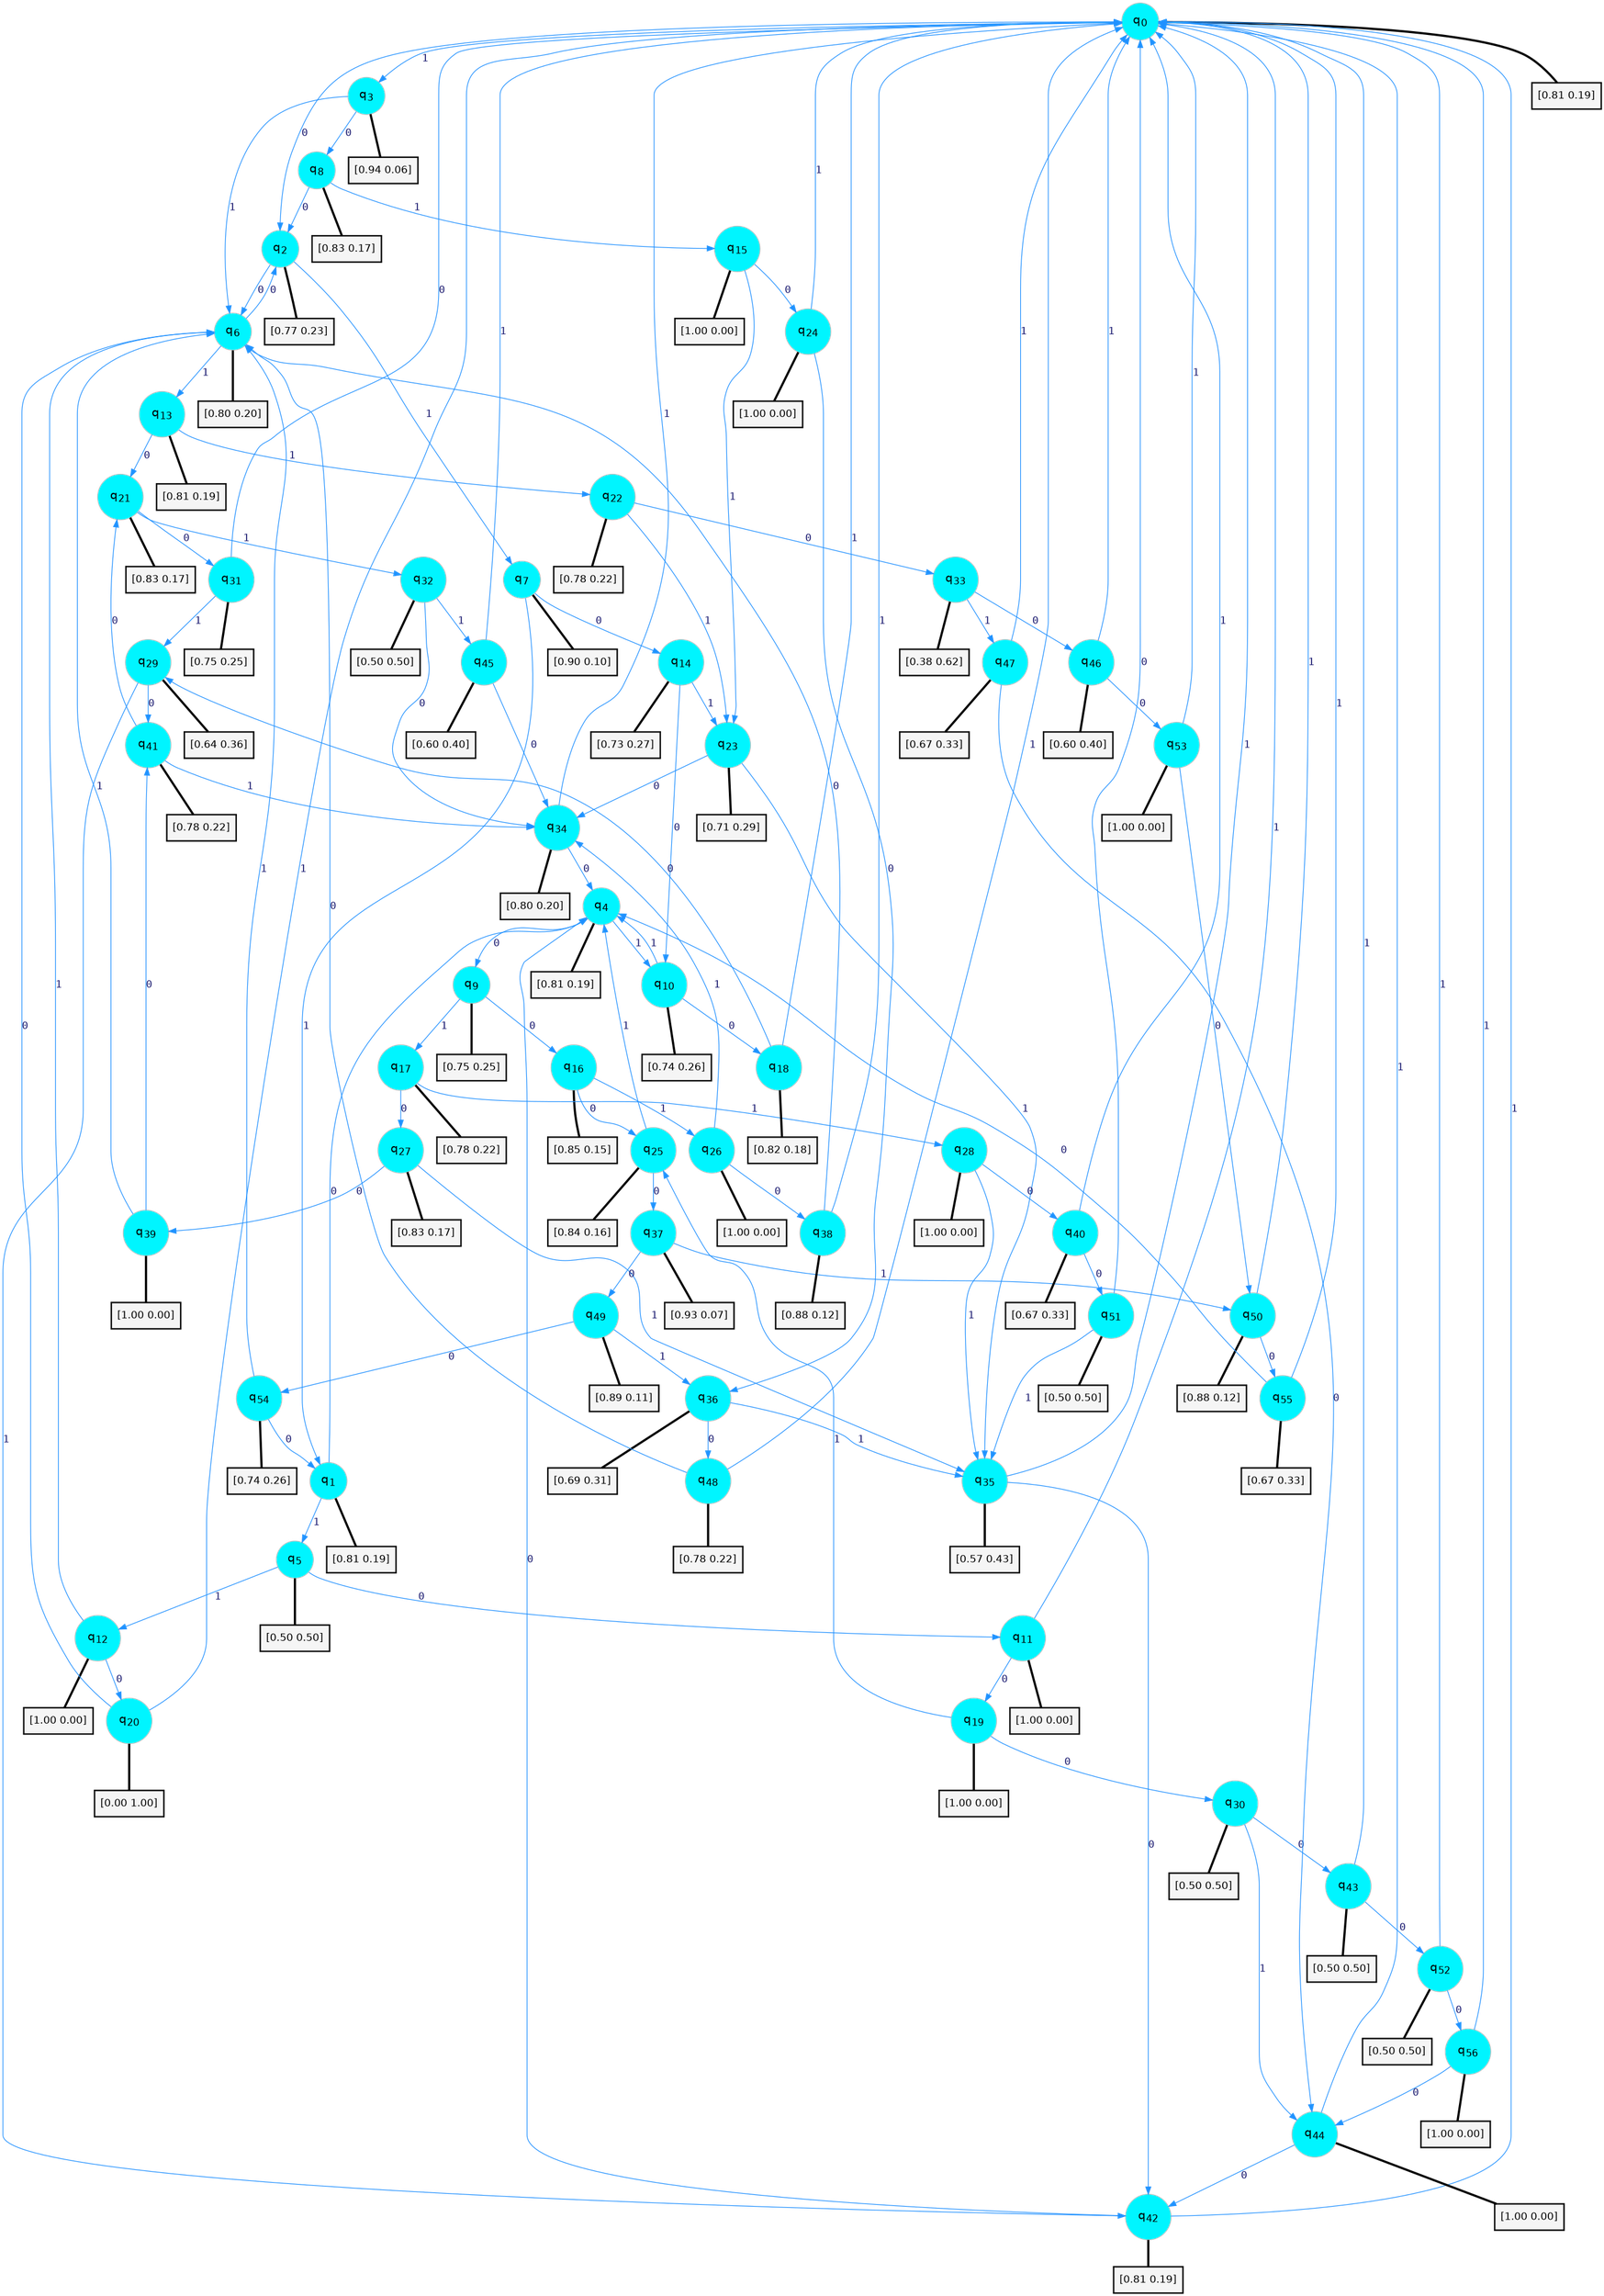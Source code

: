 digraph G {
graph [
bgcolor=transparent, dpi=300, rankdir=TD, size="40,25"];
node [
color=gray, fillcolor=turquoise1, fontcolor=black, fontname=Helvetica, fontsize=16, fontweight=bold, shape=circle, style=filled];
edge [
arrowsize=1, color=dodgerblue1, fontcolor=midnightblue, fontname=courier, fontweight=bold, penwidth=1, style=solid, weight=20];
0[label=<q<SUB>0</SUB>>];
1[label=<q<SUB>1</SUB>>];
2[label=<q<SUB>2</SUB>>];
3[label=<q<SUB>3</SUB>>];
4[label=<q<SUB>4</SUB>>];
5[label=<q<SUB>5</SUB>>];
6[label=<q<SUB>6</SUB>>];
7[label=<q<SUB>7</SUB>>];
8[label=<q<SUB>8</SUB>>];
9[label=<q<SUB>9</SUB>>];
10[label=<q<SUB>10</SUB>>];
11[label=<q<SUB>11</SUB>>];
12[label=<q<SUB>12</SUB>>];
13[label=<q<SUB>13</SUB>>];
14[label=<q<SUB>14</SUB>>];
15[label=<q<SUB>15</SUB>>];
16[label=<q<SUB>16</SUB>>];
17[label=<q<SUB>17</SUB>>];
18[label=<q<SUB>18</SUB>>];
19[label=<q<SUB>19</SUB>>];
20[label=<q<SUB>20</SUB>>];
21[label=<q<SUB>21</SUB>>];
22[label=<q<SUB>22</SUB>>];
23[label=<q<SUB>23</SUB>>];
24[label=<q<SUB>24</SUB>>];
25[label=<q<SUB>25</SUB>>];
26[label=<q<SUB>26</SUB>>];
27[label=<q<SUB>27</SUB>>];
28[label=<q<SUB>28</SUB>>];
29[label=<q<SUB>29</SUB>>];
30[label=<q<SUB>30</SUB>>];
31[label=<q<SUB>31</SUB>>];
32[label=<q<SUB>32</SUB>>];
33[label=<q<SUB>33</SUB>>];
34[label=<q<SUB>34</SUB>>];
35[label=<q<SUB>35</SUB>>];
36[label=<q<SUB>36</SUB>>];
37[label=<q<SUB>37</SUB>>];
38[label=<q<SUB>38</SUB>>];
39[label=<q<SUB>39</SUB>>];
40[label=<q<SUB>40</SUB>>];
41[label=<q<SUB>41</SUB>>];
42[label=<q<SUB>42</SUB>>];
43[label=<q<SUB>43</SUB>>];
44[label=<q<SUB>44</SUB>>];
45[label=<q<SUB>45</SUB>>];
46[label=<q<SUB>46</SUB>>];
47[label=<q<SUB>47</SUB>>];
48[label=<q<SUB>48</SUB>>];
49[label=<q<SUB>49</SUB>>];
50[label=<q<SUB>50</SUB>>];
51[label=<q<SUB>51</SUB>>];
52[label=<q<SUB>52</SUB>>];
53[label=<q<SUB>53</SUB>>];
54[label=<q<SUB>54</SUB>>];
55[label=<q<SUB>55</SUB>>];
56[label=<q<SUB>56</SUB>>];
57[label="[0.81 0.19]", shape=box,fontcolor=black, fontname=Helvetica, fontsize=14, penwidth=2, fillcolor=whitesmoke,color=black];
58[label="[0.81 0.19]", shape=box,fontcolor=black, fontname=Helvetica, fontsize=14, penwidth=2, fillcolor=whitesmoke,color=black];
59[label="[0.77 0.23]", shape=box,fontcolor=black, fontname=Helvetica, fontsize=14, penwidth=2, fillcolor=whitesmoke,color=black];
60[label="[0.94 0.06]", shape=box,fontcolor=black, fontname=Helvetica, fontsize=14, penwidth=2, fillcolor=whitesmoke,color=black];
61[label="[0.81 0.19]", shape=box,fontcolor=black, fontname=Helvetica, fontsize=14, penwidth=2, fillcolor=whitesmoke,color=black];
62[label="[0.50 0.50]", shape=box,fontcolor=black, fontname=Helvetica, fontsize=14, penwidth=2, fillcolor=whitesmoke,color=black];
63[label="[0.80 0.20]", shape=box,fontcolor=black, fontname=Helvetica, fontsize=14, penwidth=2, fillcolor=whitesmoke,color=black];
64[label="[0.90 0.10]", shape=box,fontcolor=black, fontname=Helvetica, fontsize=14, penwidth=2, fillcolor=whitesmoke,color=black];
65[label="[0.83 0.17]", shape=box,fontcolor=black, fontname=Helvetica, fontsize=14, penwidth=2, fillcolor=whitesmoke,color=black];
66[label="[0.75 0.25]", shape=box,fontcolor=black, fontname=Helvetica, fontsize=14, penwidth=2, fillcolor=whitesmoke,color=black];
67[label="[0.74 0.26]", shape=box,fontcolor=black, fontname=Helvetica, fontsize=14, penwidth=2, fillcolor=whitesmoke,color=black];
68[label="[1.00 0.00]", shape=box,fontcolor=black, fontname=Helvetica, fontsize=14, penwidth=2, fillcolor=whitesmoke,color=black];
69[label="[1.00 0.00]", shape=box,fontcolor=black, fontname=Helvetica, fontsize=14, penwidth=2, fillcolor=whitesmoke,color=black];
70[label="[0.81 0.19]", shape=box,fontcolor=black, fontname=Helvetica, fontsize=14, penwidth=2, fillcolor=whitesmoke,color=black];
71[label="[0.73 0.27]", shape=box,fontcolor=black, fontname=Helvetica, fontsize=14, penwidth=2, fillcolor=whitesmoke,color=black];
72[label="[1.00 0.00]", shape=box,fontcolor=black, fontname=Helvetica, fontsize=14, penwidth=2, fillcolor=whitesmoke,color=black];
73[label="[0.85 0.15]", shape=box,fontcolor=black, fontname=Helvetica, fontsize=14, penwidth=2, fillcolor=whitesmoke,color=black];
74[label="[0.78 0.22]", shape=box,fontcolor=black, fontname=Helvetica, fontsize=14, penwidth=2, fillcolor=whitesmoke,color=black];
75[label="[0.82 0.18]", shape=box,fontcolor=black, fontname=Helvetica, fontsize=14, penwidth=2, fillcolor=whitesmoke,color=black];
76[label="[1.00 0.00]", shape=box,fontcolor=black, fontname=Helvetica, fontsize=14, penwidth=2, fillcolor=whitesmoke,color=black];
77[label="[0.00 1.00]", shape=box,fontcolor=black, fontname=Helvetica, fontsize=14, penwidth=2, fillcolor=whitesmoke,color=black];
78[label="[0.83 0.17]", shape=box,fontcolor=black, fontname=Helvetica, fontsize=14, penwidth=2, fillcolor=whitesmoke,color=black];
79[label="[0.78 0.22]", shape=box,fontcolor=black, fontname=Helvetica, fontsize=14, penwidth=2, fillcolor=whitesmoke,color=black];
80[label="[0.71 0.29]", shape=box,fontcolor=black, fontname=Helvetica, fontsize=14, penwidth=2, fillcolor=whitesmoke,color=black];
81[label="[1.00 0.00]", shape=box,fontcolor=black, fontname=Helvetica, fontsize=14, penwidth=2, fillcolor=whitesmoke,color=black];
82[label="[0.84 0.16]", shape=box,fontcolor=black, fontname=Helvetica, fontsize=14, penwidth=2, fillcolor=whitesmoke,color=black];
83[label="[1.00 0.00]", shape=box,fontcolor=black, fontname=Helvetica, fontsize=14, penwidth=2, fillcolor=whitesmoke,color=black];
84[label="[0.83 0.17]", shape=box,fontcolor=black, fontname=Helvetica, fontsize=14, penwidth=2, fillcolor=whitesmoke,color=black];
85[label="[1.00 0.00]", shape=box,fontcolor=black, fontname=Helvetica, fontsize=14, penwidth=2, fillcolor=whitesmoke,color=black];
86[label="[0.64 0.36]", shape=box,fontcolor=black, fontname=Helvetica, fontsize=14, penwidth=2, fillcolor=whitesmoke,color=black];
87[label="[0.50 0.50]", shape=box,fontcolor=black, fontname=Helvetica, fontsize=14, penwidth=2, fillcolor=whitesmoke,color=black];
88[label="[0.75 0.25]", shape=box,fontcolor=black, fontname=Helvetica, fontsize=14, penwidth=2, fillcolor=whitesmoke,color=black];
89[label="[0.50 0.50]", shape=box,fontcolor=black, fontname=Helvetica, fontsize=14, penwidth=2, fillcolor=whitesmoke,color=black];
90[label="[0.38 0.62]", shape=box,fontcolor=black, fontname=Helvetica, fontsize=14, penwidth=2, fillcolor=whitesmoke,color=black];
91[label="[0.80 0.20]", shape=box,fontcolor=black, fontname=Helvetica, fontsize=14, penwidth=2, fillcolor=whitesmoke,color=black];
92[label="[0.57 0.43]", shape=box,fontcolor=black, fontname=Helvetica, fontsize=14, penwidth=2, fillcolor=whitesmoke,color=black];
93[label="[0.69 0.31]", shape=box,fontcolor=black, fontname=Helvetica, fontsize=14, penwidth=2, fillcolor=whitesmoke,color=black];
94[label="[0.93 0.07]", shape=box,fontcolor=black, fontname=Helvetica, fontsize=14, penwidth=2, fillcolor=whitesmoke,color=black];
95[label="[0.88 0.12]", shape=box,fontcolor=black, fontname=Helvetica, fontsize=14, penwidth=2, fillcolor=whitesmoke,color=black];
96[label="[1.00 0.00]", shape=box,fontcolor=black, fontname=Helvetica, fontsize=14, penwidth=2, fillcolor=whitesmoke,color=black];
97[label="[0.67 0.33]", shape=box,fontcolor=black, fontname=Helvetica, fontsize=14, penwidth=2, fillcolor=whitesmoke,color=black];
98[label="[0.78 0.22]", shape=box,fontcolor=black, fontname=Helvetica, fontsize=14, penwidth=2, fillcolor=whitesmoke,color=black];
99[label="[0.81 0.19]", shape=box,fontcolor=black, fontname=Helvetica, fontsize=14, penwidth=2, fillcolor=whitesmoke,color=black];
100[label="[0.50 0.50]", shape=box,fontcolor=black, fontname=Helvetica, fontsize=14, penwidth=2, fillcolor=whitesmoke,color=black];
101[label="[1.00 0.00]", shape=box,fontcolor=black, fontname=Helvetica, fontsize=14, penwidth=2, fillcolor=whitesmoke,color=black];
102[label="[0.60 0.40]", shape=box,fontcolor=black, fontname=Helvetica, fontsize=14, penwidth=2, fillcolor=whitesmoke,color=black];
103[label="[0.60 0.40]", shape=box,fontcolor=black, fontname=Helvetica, fontsize=14, penwidth=2, fillcolor=whitesmoke,color=black];
104[label="[0.67 0.33]", shape=box,fontcolor=black, fontname=Helvetica, fontsize=14, penwidth=2, fillcolor=whitesmoke,color=black];
105[label="[0.78 0.22]", shape=box,fontcolor=black, fontname=Helvetica, fontsize=14, penwidth=2, fillcolor=whitesmoke,color=black];
106[label="[0.89 0.11]", shape=box,fontcolor=black, fontname=Helvetica, fontsize=14, penwidth=2, fillcolor=whitesmoke,color=black];
107[label="[0.88 0.12]", shape=box,fontcolor=black, fontname=Helvetica, fontsize=14, penwidth=2, fillcolor=whitesmoke,color=black];
108[label="[0.50 0.50]", shape=box,fontcolor=black, fontname=Helvetica, fontsize=14, penwidth=2, fillcolor=whitesmoke,color=black];
109[label="[0.50 0.50]", shape=box,fontcolor=black, fontname=Helvetica, fontsize=14, penwidth=2, fillcolor=whitesmoke,color=black];
110[label="[1.00 0.00]", shape=box,fontcolor=black, fontname=Helvetica, fontsize=14, penwidth=2, fillcolor=whitesmoke,color=black];
111[label="[0.74 0.26]", shape=box,fontcolor=black, fontname=Helvetica, fontsize=14, penwidth=2, fillcolor=whitesmoke,color=black];
112[label="[0.67 0.33]", shape=box,fontcolor=black, fontname=Helvetica, fontsize=14, penwidth=2, fillcolor=whitesmoke,color=black];
113[label="[1.00 0.00]", shape=box,fontcolor=black, fontname=Helvetica, fontsize=14, penwidth=2, fillcolor=whitesmoke,color=black];
0->2 [label=0];
0->3 [label=1];
0->57 [arrowhead=none, penwidth=3,color=black];
1->4 [label=0];
1->5 [label=1];
1->58 [arrowhead=none, penwidth=3,color=black];
2->6 [label=0];
2->7 [label=1];
2->59 [arrowhead=none, penwidth=3,color=black];
3->8 [label=0];
3->6 [label=1];
3->60 [arrowhead=none, penwidth=3,color=black];
4->9 [label=0];
4->10 [label=1];
4->61 [arrowhead=none, penwidth=3,color=black];
5->11 [label=0];
5->12 [label=1];
5->62 [arrowhead=none, penwidth=3,color=black];
6->2 [label=0];
6->13 [label=1];
6->63 [arrowhead=none, penwidth=3,color=black];
7->14 [label=0];
7->1 [label=1];
7->64 [arrowhead=none, penwidth=3,color=black];
8->2 [label=0];
8->15 [label=1];
8->65 [arrowhead=none, penwidth=3,color=black];
9->16 [label=0];
9->17 [label=1];
9->66 [arrowhead=none, penwidth=3,color=black];
10->18 [label=0];
10->4 [label=1];
10->67 [arrowhead=none, penwidth=3,color=black];
11->19 [label=0];
11->0 [label=1];
11->68 [arrowhead=none, penwidth=3,color=black];
12->20 [label=0];
12->6 [label=1];
12->69 [arrowhead=none, penwidth=3,color=black];
13->21 [label=0];
13->22 [label=1];
13->70 [arrowhead=none, penwidth=3,color=black];
14->10 [label=0];
14->23 [label=1];
14->71 [arrowhead=none, penwidth=3,color=black];
15->24 [label=0];
15->23 [label=1];
15->72 [arrowhead=none, penwidth=3,color=black];
16->25 [label=0];
16->26 [label=1];
16->73 [arrowhead=none, penwidth=3,color=black];
17->27 [label=0];
17->28 [label=1];
17->74 [arrowhead=none, penwidth=3,color=black];
18->29 [label=0];
18->0 [label=1];
18->75 [arrowhead=none, penwidth=3,color=black];
19->30 [label=0];
19->25 [label=1];
19->76 [arrowhead=none, penwidth=3,color=black];
20->6 [label=0];
20->0 [label=1];
20->77 [arrowhead=none, penwidth=3,color=black];
21->31 [label=0];
21->32 [label=1];
21->78 [arrowhead=none, penwidth=3,color=black];
22->33 [label=0];
22->23 [label=1];
22->79 [arrowhead=none, penwidth=3,color=black];
23->34 [label=0];
23->35 [label=1];
23->80 [arrowhead=none, penwidth=3,color=black];
24->36 [label=0];
24->0 [label=1];
24->81 [arrowhead=none, penwidth=3,color=black];
25->37 [label=0];
25->4 [label=1];
25->82 [arrowhead=none, penwidth=3,color=black];
26->38 [label=0];
26->34 [label=1];
26->83 [arrowhead=none, penwidth=3,color=black];
27->39 [label=0];
27->35 [label=1];
27->84 [arrowhead=none, penwidth=3,color=black];
28->40 [label=0];
28->35 [label=1];
28->85 [arrowhead=none, penwidth=3,color=black];
29->41 [label=0];
29->42 [label=1];
29->86 [arrowhead=none, penwidth=3,color=black];
30->43 [label=0];
30->44 [label=1];
30->87 [arrowhead=none, penwidth=3,color=black];
31->0 [label=0];
31->29 [label=1];
31->88 [arrowhead=none, penwidth=3,color=black];
32->34 [label=0];
32->45 [label=1];
32->89 [arrowhead=none, penwidth=3,color=black];
33->46 [label=0];
33->47 [label=1];
33->90 [arrowhead=none, penwidth=3,color=black];
34->4 [label=0];
34->0 [label=1];
34->91 [arrowhead=none, penwidth=3,color=black];
35->42 [label=0];
35->0 [label=1];
35->92 [arrowhead=none, penwidth=3,color=black];
36->48 [label=0];
36->35 [label=1];
36->93 [arrowhead=none, penwidth=3,color=black];
37->49 [label=0];
37->50 [label=1];
37->94 [arrowhead=none, penwidth=3,color=black];
38->6 [label=0];
38->0 [label=1];
38->95 [arrowhead=none, penwidth=3,color=black];
39->41 [label=0];
39->6 [label=1];
39->96 [arrowhead=none, penwidth=3,color=black];
40->51 [label=0];
40->0 [label=1];
40->97 [arrowhead=none, penwidth=3,color=black];
41->21 [label=0];
41->34 [label=1];
41->98 [arrowhead=none, penwidth=3,color=black];
42->4 [label=0];
42->0 [label=1];
42->99 [arrowhead=none, penwidth=3,color=black];
43->52 [label=0];
43->0 [label=1];
43->100 [arrowhead=none, penwidth=3,color=black];
44->42 [label=0];
44->0 [label=1];
44->101 [arrowhead=none, penwidth=3,color=black];
45->34 [label=0];
45->0 [label=1];
45->102 [arrowhead=none, penwidth=3,color=black];
46->53 [label=0];
46->0 [label=1];
46->103 [arrowhead=none, penwidth=3,color=black];
47->44 [label=0];
47->0 [label=1];
47->104 [arrowhead=none, penwidth=3,color=black];
48->6 [label=0];
48->0 [label=1];
48->105 [arrowhead=none, penwidth=3,color=black];
49->54 [label=0];
49->36 [label=1];
49->106 [arrowhead=none, penwidth=3,color=black];
50->55 [label=0];
50->0 [label=1];
50->107 [arrowhead=none, penwidth=3,color=black];
51->0 [label=0];
51->35 [label=1];
51->108 [arrowhead=none, penwidth=3,color=black];
52->56 [label=0];
52->0 [label=1];
52->109 [arrowhead=none, penwidth=3,color=black];
53->50 [label=0];
53->0 [label=1];
53->110 [arrowhead=none, penwidth=3,color=black];
54->1 [label=0];
54->6 [label=1];
54->111 [arrowhead=none, penwidth=3,color=black];
55->4 [label=0];
55->0 [label=1];
55->112 [arrowhead=none, penwidth=3,color=black];
56->44 [label=0];
56->0 [label=1];
56->113 [arrowhead=none, penwidth=3,color=black];
}
